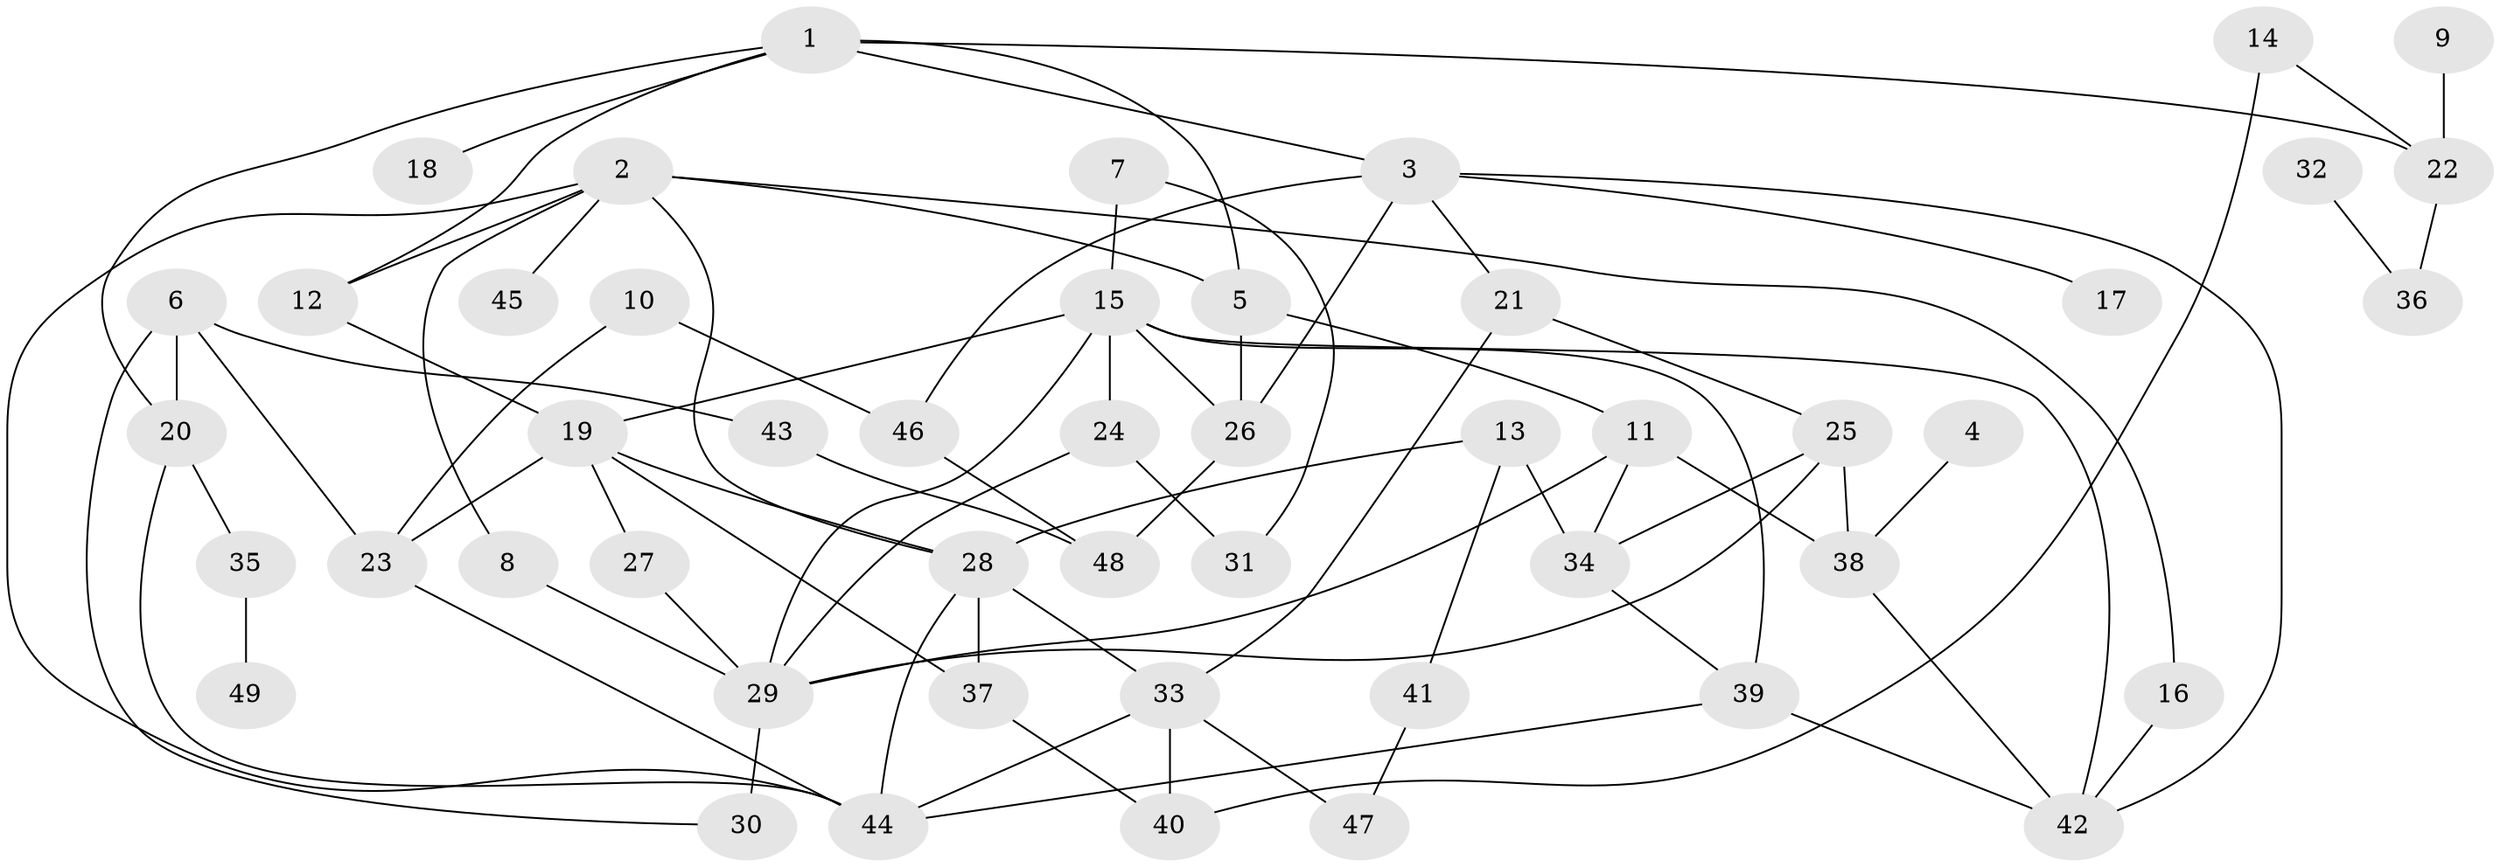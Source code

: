 // original degree distribution, {5: 0.07377049180327869, 6: 0.03278688524590164, 3: 0.2540983606557377, 4: 0.13114754098360656, 7: 0.00819672131147541, 2: 0.26229508196721313, 1: 0.23770491803278687}
// Generated by graph-tools (version 1.1) at 2025/36/03/04/25 23:36:09]
// undirected, 49 vertices, 81 edges
graph export_dot {
  node [color=gray90,style=filled];
  1;
  2;
  3;
  4;
  5;
  6;
  7;
  8;
  9;
  10;
  11;
  12;
  13;
  14;
  15;
  16;
  17;
  18;
  19;
  20;
  21;
  22;
  23;
  24;
  25;
  26;
  27;
  28;
  29;
  30;
  31;
  32;
  33;
  34;
  35;
  36;
  37;
  38;
  39;
  40;
  41;
  42;
  43;
  44;
  45;
  46;
  47;
  48;
  49;
  1 -- 3 [weight=1.0];
  1 -- 5 [weight=1.0];
  1 -- 12 [weight=1.0];
  1 -- 18 [weight=1.0];
  1 -- 20 [weight=1.0];
  1 -- 22 [weight=1.0];
  2 -- 5 [weight=1.0];
  2 -- 8 [weight=1.0];
  2 -- 12 [weight=1.0];
  2 -- 16 [weight=1.0];
  2 -- 28 [weight=1.0];
  2 -- 44 [weight=1.0];
  2 -- 45 [weight=1.0];
  3 -- 17 [weight=1.0];
  3 -- 21 [weight=1.0];
  3 -- 26 [weight=1.0];
  3 -- 42 [weight=1.0];
  3 -- 46 [weight=2.0];
  4 -- 38 [weight=1.0];
  5 -- 11 [weight=1.0];
  5 -- 26 [weight=1.0];
  6 -- 20 [weight=1.0];
  6 -- 23 [weight=1.0];
  6 -- 30 [weight=1.0];
  6 -- 43 [weight=1.0];
  7 -- 15 [weight=1.0];
  7 -- 31 [weight=1.0];
  8 -- 29 [weight=1.0];
  9 -- 22 [weight=1.0];
  10 -- 23 [weight=1.0];
  10 -- 46 [weight=1.0];
  11 -- 29 [weight=1.0];
  11 -- 34 [weight=1.0];
  11 -- 38 [weight=1.0];
  12 -- 19 [weight=1.0];
  13 -- 28 [weight=1.0];
  13 -- 34 [weight=3.0];
  13 -- 41 [weight=1.0];
  14 -- 22 [weight=1.0];
  14 -- 40 [weight=1.0];
  15 -- 19 [weight=1.0];
  15 -- 24 [weight=1.0];
  15 -- 26 [weight=1.0];
  15 -- 29 [weight=1.0];
  15 -- 39 [weight=1.0];
  15 -- 42 [weight=1.0];
  16 -- 42 [weight=2.0];
  19 -- 23 [weight=1.0];
  19 -- 27 [weight=1.0];
  19 -- 28 [weight=1.0];
  19 -- 37 [weight=1.0];
  20 -- 35 [weight=1.0];
  20 -- 44 [weight=1.0];
  21 -- 25 [weight=1.0];
  21 -- 33 [weight=1.0];
  22 -- 36 [weight=1.0];
  23 -- 44 [weight=1.0];
  24 -- 29 [weight=1.0];
  24 -- 31 [weight=1.0];
  25 -- 29 [weight=1.0];
  25 -- 34 [weight=1.0];
  25 -- 38 [weight=2.0];
  26 -- 48 [weight=1.0];
  27 -- 29 [weight=1.0];
  28 -- 33 [weight=1.0];
  28 -- 37 [weight=3.0];
  28 -- 44 [weight=1.0];
  29 -- 30 [weight=2.0];
  32 -- 36 [weight=1.0];
  33 -- 40 [weight=1.0];
  33 -- 44 [weight=1.0];
  33 -- 47 [weight=1.0];
  34 -- 39 [weight=1.0];
  35 -- 49 [weight=1.0];
  37 -- 40 [weight=1.0];
  38 -- 42 [weight=1.0];
  39 -- 42 [weight=2.0];
  39 -- 44 [weight=1.0];
  41 -- 47 [weight=1.0];
  43 -- 48 [weight=1.0];
  46 -- 48 [weight=1.0];
}

